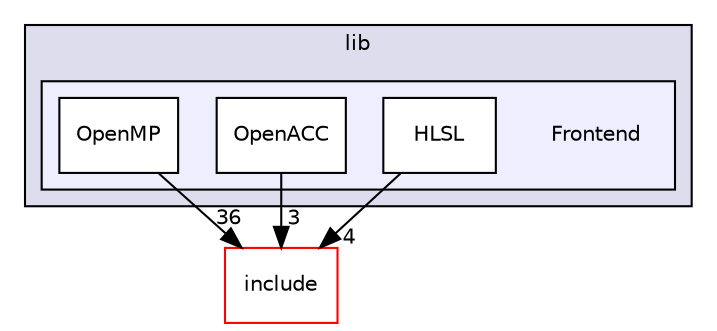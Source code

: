 digraph "lib/Frontend" {
  bgcolor=transparent;
  compound=true
  node [ fontsize="10", fontname="Helvetica"];
  edge [ labelfontsize="10", labelfontname="Helvetica"];
  subgraph clusterdir_97aefd0d527b934f1d99a682da8fe6a9 {
    graph [ bgcolor="#ddddee", pencolor="black", label="lib" fontname="Helvetica", fontsize="10", URL="dir_97aefd0d527b934f1d99a682da8fe6a9.html"]
  subgraph clusterdir_852f2fa92acda3856ce29eb983aeba4a {
    graph [ bgcolor="#eeeeff", pencolor="black", label="" URL="dir_852f2fa92acda3856ce29eb983aeba4a.html"];
    dir_852f2fa92acda3856ce29eb983aeba4a [shape=plaintext label="Frontend"];
    dir_f79028b5d44e54100270a0aab9f73aea [shape=box label="HLSL" color="black" fillcolor="white" style="filled" URL="dir_f79028b5d44e54100270a0aab9f73aea.html"];
    dir_75763ead2eb9c7824e73a56e863612ef [shape=box label="OpenACC" color="black" fillcolor="white" style="filled" URL="dir_75763ead2eb9c7824e73a56e863612ef.html"];
    dir_159656d92d18068c5bee1980a613048e [shape=box label="OpenMP" color="black" fillcolor="white" style="filled" URL="dir_159656d92d18068c5bee1980a613048e.html"];
  }
  }
  dir_d44c64559bbebec7f509842c48db8b23 [shape=box label="include" color="red" URL="dir_d44c64559bbebec7f509842c48db8b23.html"];
  dir_159656d92d18068c5bee1980a613048e->dir_d44c64559bbebec7f509842c48db8b23 [headlabel="36", labeldistance=1.5 headhref="dir_000072_000001.html"];
  dir_75763ead2eb9c7824e73a56e863612ef->dir_d44c64559bbebec7f509842c48db8b23 [headlabel="3", labeldistance=1.5 headhref="dir_000071_000001.html"];
  dir_f79028b5d44e54100270a0aab9f73aea->dir_d44c64559bbebec7f509842c48db8b23 [headlabel="4", labeldistance=1.5 headhref="dir_000070_000001.html"];
}

